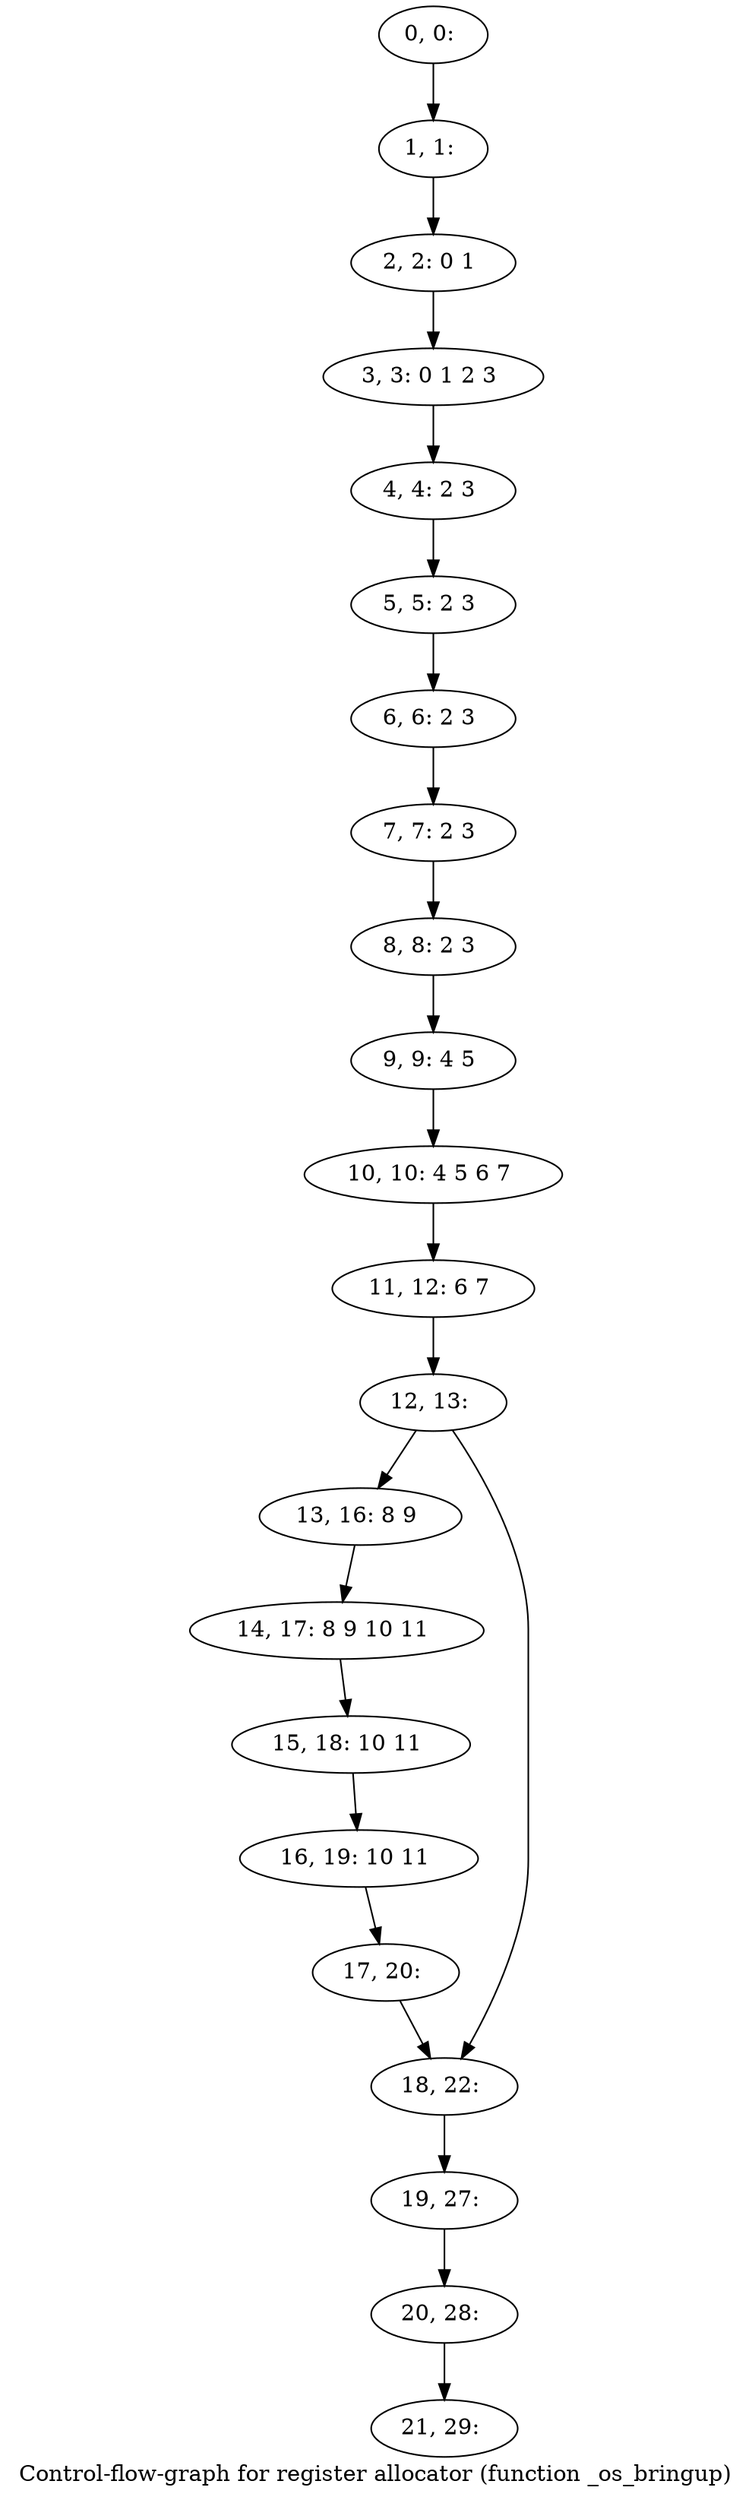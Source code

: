 digraph G {
graph [label="Control-flow-graph for register allocator (function _os_bringup)"]
0[label="0, 0: "];
1[label="1, 1: "];
2[label="2, 2: 0 1 "];
3[label="3, 3: 0 1 2 3 "];
4[label="4, 4: 2 3 "];
5[label="5, 5: 2 3 "];
6[label="6, 6: 2 3 "];
7[label="7, 7: 2 3 "];
8[label="8, 8: 2 3 "];
9[label="9, 9: 4 5 "];
10[label="10, 10: 4 5 6 7 "];
11[label="11, 12: 6 7 "];
12[label="12, 13: "];
13[label="13, 16: 8 9 "];
14[label="14, 17: 8 9 10 11 "];
15[label="15, 18: 10 11 "];
16[label="16, 19: 10 11 "];
17[label="17, 20: "];
18[label="18, 22: "];
19[label="19, 27: "];
20[label="20, 28: "];
21[label="21, 29: "];
0->1 ;
1->2 ;
2->3 ;
3->4 ;
4->5 ;
5->6 ;
6->7 ;
7->8 ;
8->9 ;
9->10 ;
10->11 ;
11->12 ;
12->13 ;
12->18 ;
13->14 ;
14->15 ;
15->16 ;
16->17 ;
17->18 ;
18->19 ;
19->20 ;
20->21 ;
}
